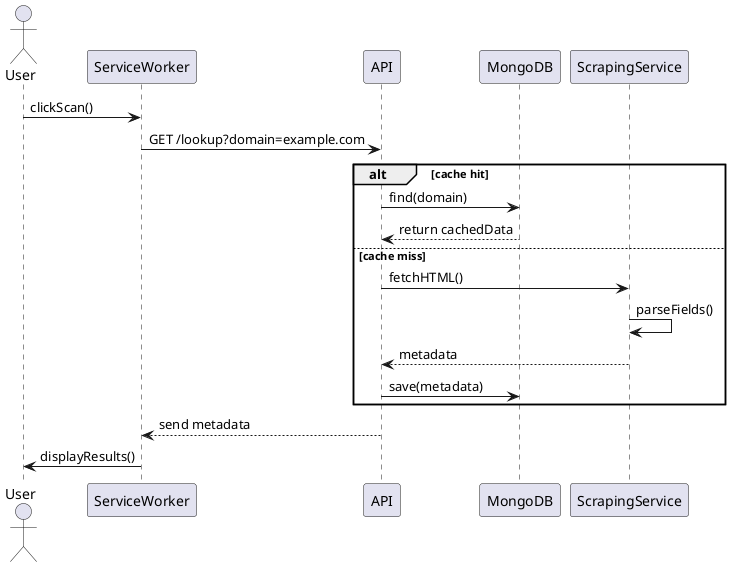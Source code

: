 @startuml
actor User
participant SW as "ServiceWorker"
participant API
participant DB as "MongoDB"

User -> SW: clickScan()
SW -> API: GET /lookup?domain=example.com
alt cache hit
  API -> DB: find(domain)
  DB --> API: return cachedData
else cache miss
  API -> ScrapingService: fetchHTML()
  ScrapingService -> ScrapingService: parseFields()
  ScrapingService --> API: metadata
  API -> DB: save(metadata)
end
API --> SW: send metadata
SW -> User: displayResults()
@enduml